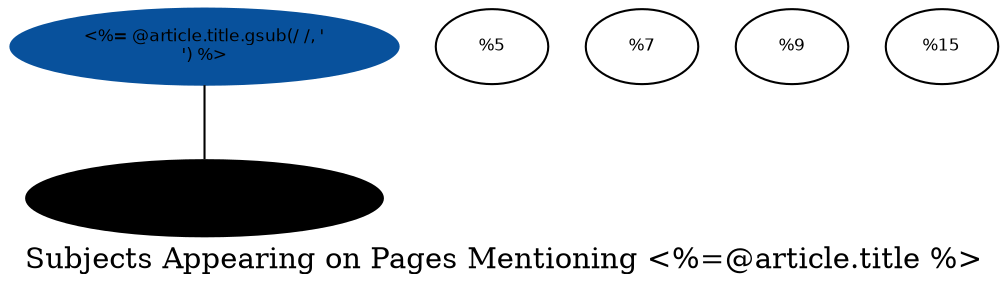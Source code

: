 graph G {
  graph [label="Subjects Appearing on Pages Mentioning <%=@article.title %>"];
  node [fontsize=8,fontname="Helvetica"];
  <%= @article.id %> 
    [style=filled,
     label="<%= @article.title.gsub(/ /, '\n') %>",
     color="/blues9/8"];
  <% for link in article_links %>
    <% rank = "#{link['link_count']} of #{link_max}" %>
    <% length =  1 + ( link_max.to_i - link['link_count'].to_i  )
       # convert from 1:N to (1:N)/N
       normalized = length / link_max.to_f
       # stretch and pad a bit
       scaled = (normalized * 1) + 0.75
       color = ((1-normalized)*7).to_i + 1 %>
    <%= link['article_id'] %> 
      [style=filled,
       URL="<%= url_for :article_id => link['article_id'] %>",
       label="<%= link['title'].gsub(/ /, '\n')  %>",
       color="/blues9/<%= color %>"];
    <%= @article.id %> -- <%= link['article_id'] %> [len=<%= scaled %>];
  <% end %>
}
